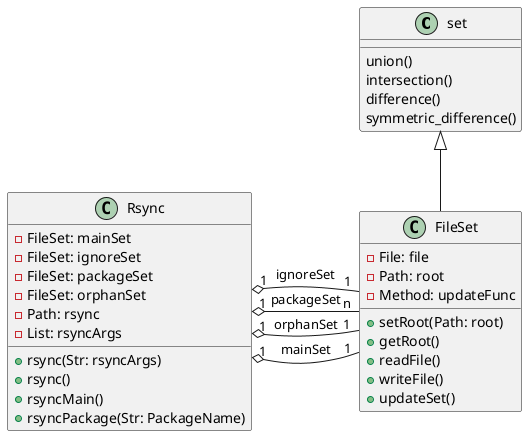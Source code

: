 @startuml

class set {
 union()
 intersection()
 difference()
 symmetric_difference()
}

class FileSet {
 - File: file
 - Path: root
 - Method: updateFunc
 + setRoot(Path: root)
 + getRoot()
 + readFile()
 + writeFile()
 + updateSet()
}

set <|-- FileSet

class Rsync {
 - FileSet: mainSet
 - FileSet: ignoreSet
 - FileSet: packageSet
 - FileSet: orphanSet
 - Path: rsync
 - List: rsyncArgs
 + rsync(Str: rsyncArgs)
 + rsync()
 + rsyncMain()
 + rsyncPackage(Str: PackageName)
}

Rsync "1" o- "1" FileSet : mainSet
Rsync "1" o- "1" FileSet : ignoreSet
Rsync "1" o- "n" FileSet : packageSet
Rsync "1" o- "1" FileSet : orphanSet

@enduml
